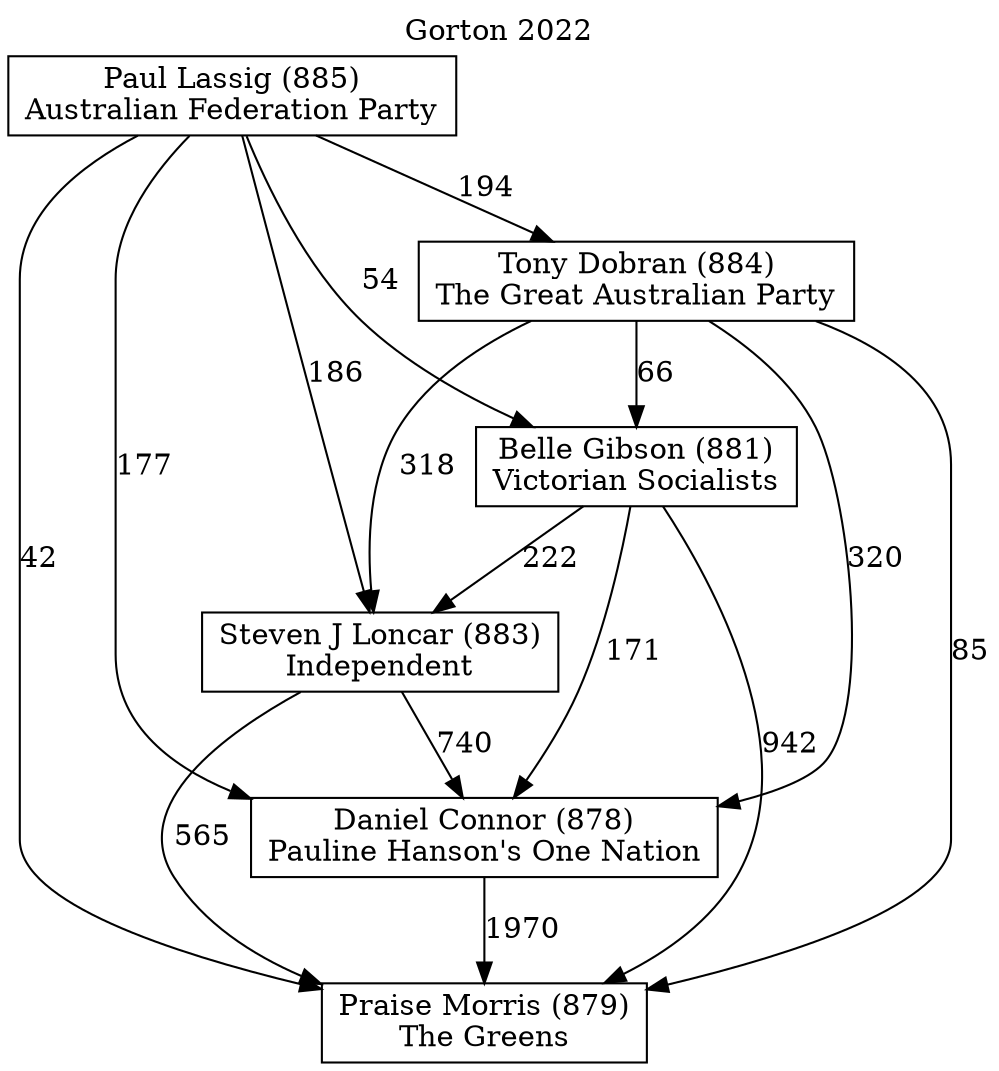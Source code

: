 // House preference flow
digraph "Praise Morris (879)_Gorton_2022" {
	graph [label="Gorton 2022" labelloc=t mclimit=10]
	node [shape=box]
	"Belle Gibson (881)" [label="Belle Gibson (881)
Victorian Socialists"]
	"Daniel Connor (878)" [label="Daniel Connor (878)
Pauline Hanson's One Nation"]
	"Paul Lassig (885)" [label="Paul Lassig (885)
Australian Federation Party"]
	"Praise Morris (879)" [label="Praise Morris (879)
The Greens"]
	"Steven J Loncar (883)" [label="Steven J Loncar (883)
Independent"]
	"Tony Dobran (884)" [label="Tony Dobran (884)
The Great Australian Party"]
	"Belle Gibson (881)" -> "Daniel Connor (878)" [label=171]
	"Belle Gibson (881)" -> "Praise Morris (879)" [label=942]
	"Belle Gibson (881)" -> "Steven J Loncar (883)" [label=222]
	"Daniel Connor (878)" -> "Praise Morris (879)" [label=1970]
	"Paul Lassig (885)" -> "Belle Gibson (881)" [label=54]
	"Paul Lassig (885)" -> "Daniel Connor (878)" [label=177]
	"Paul Lassig (885)" -> "Praise Morris (879)" [label=42]
	"Paul Lassig (885)" -> "Steven J Loncar (883)" [label=186]
	"Paul Lassig (885)" -> "Tony Dobran (884)" [label=194]
	"Steven J Loncar (883)" -> "Daniel Connor (878)" [label=740]
	"Steven J Loncar (883)" -> "Praise Morris (879)" [label=565]
	"Tony Dobran (884)" -> "Belle Gibson (881)" [label=66]
	"Tony Dobran (884)" -> "Daniel Connor (878)" [label=320]
	"Tony Dobran (884)" -> "Praise Morris (879)" [label=85]
	"Tony Dobran (884)" -> "Steven J Loncar (883)" [label=318]
}
